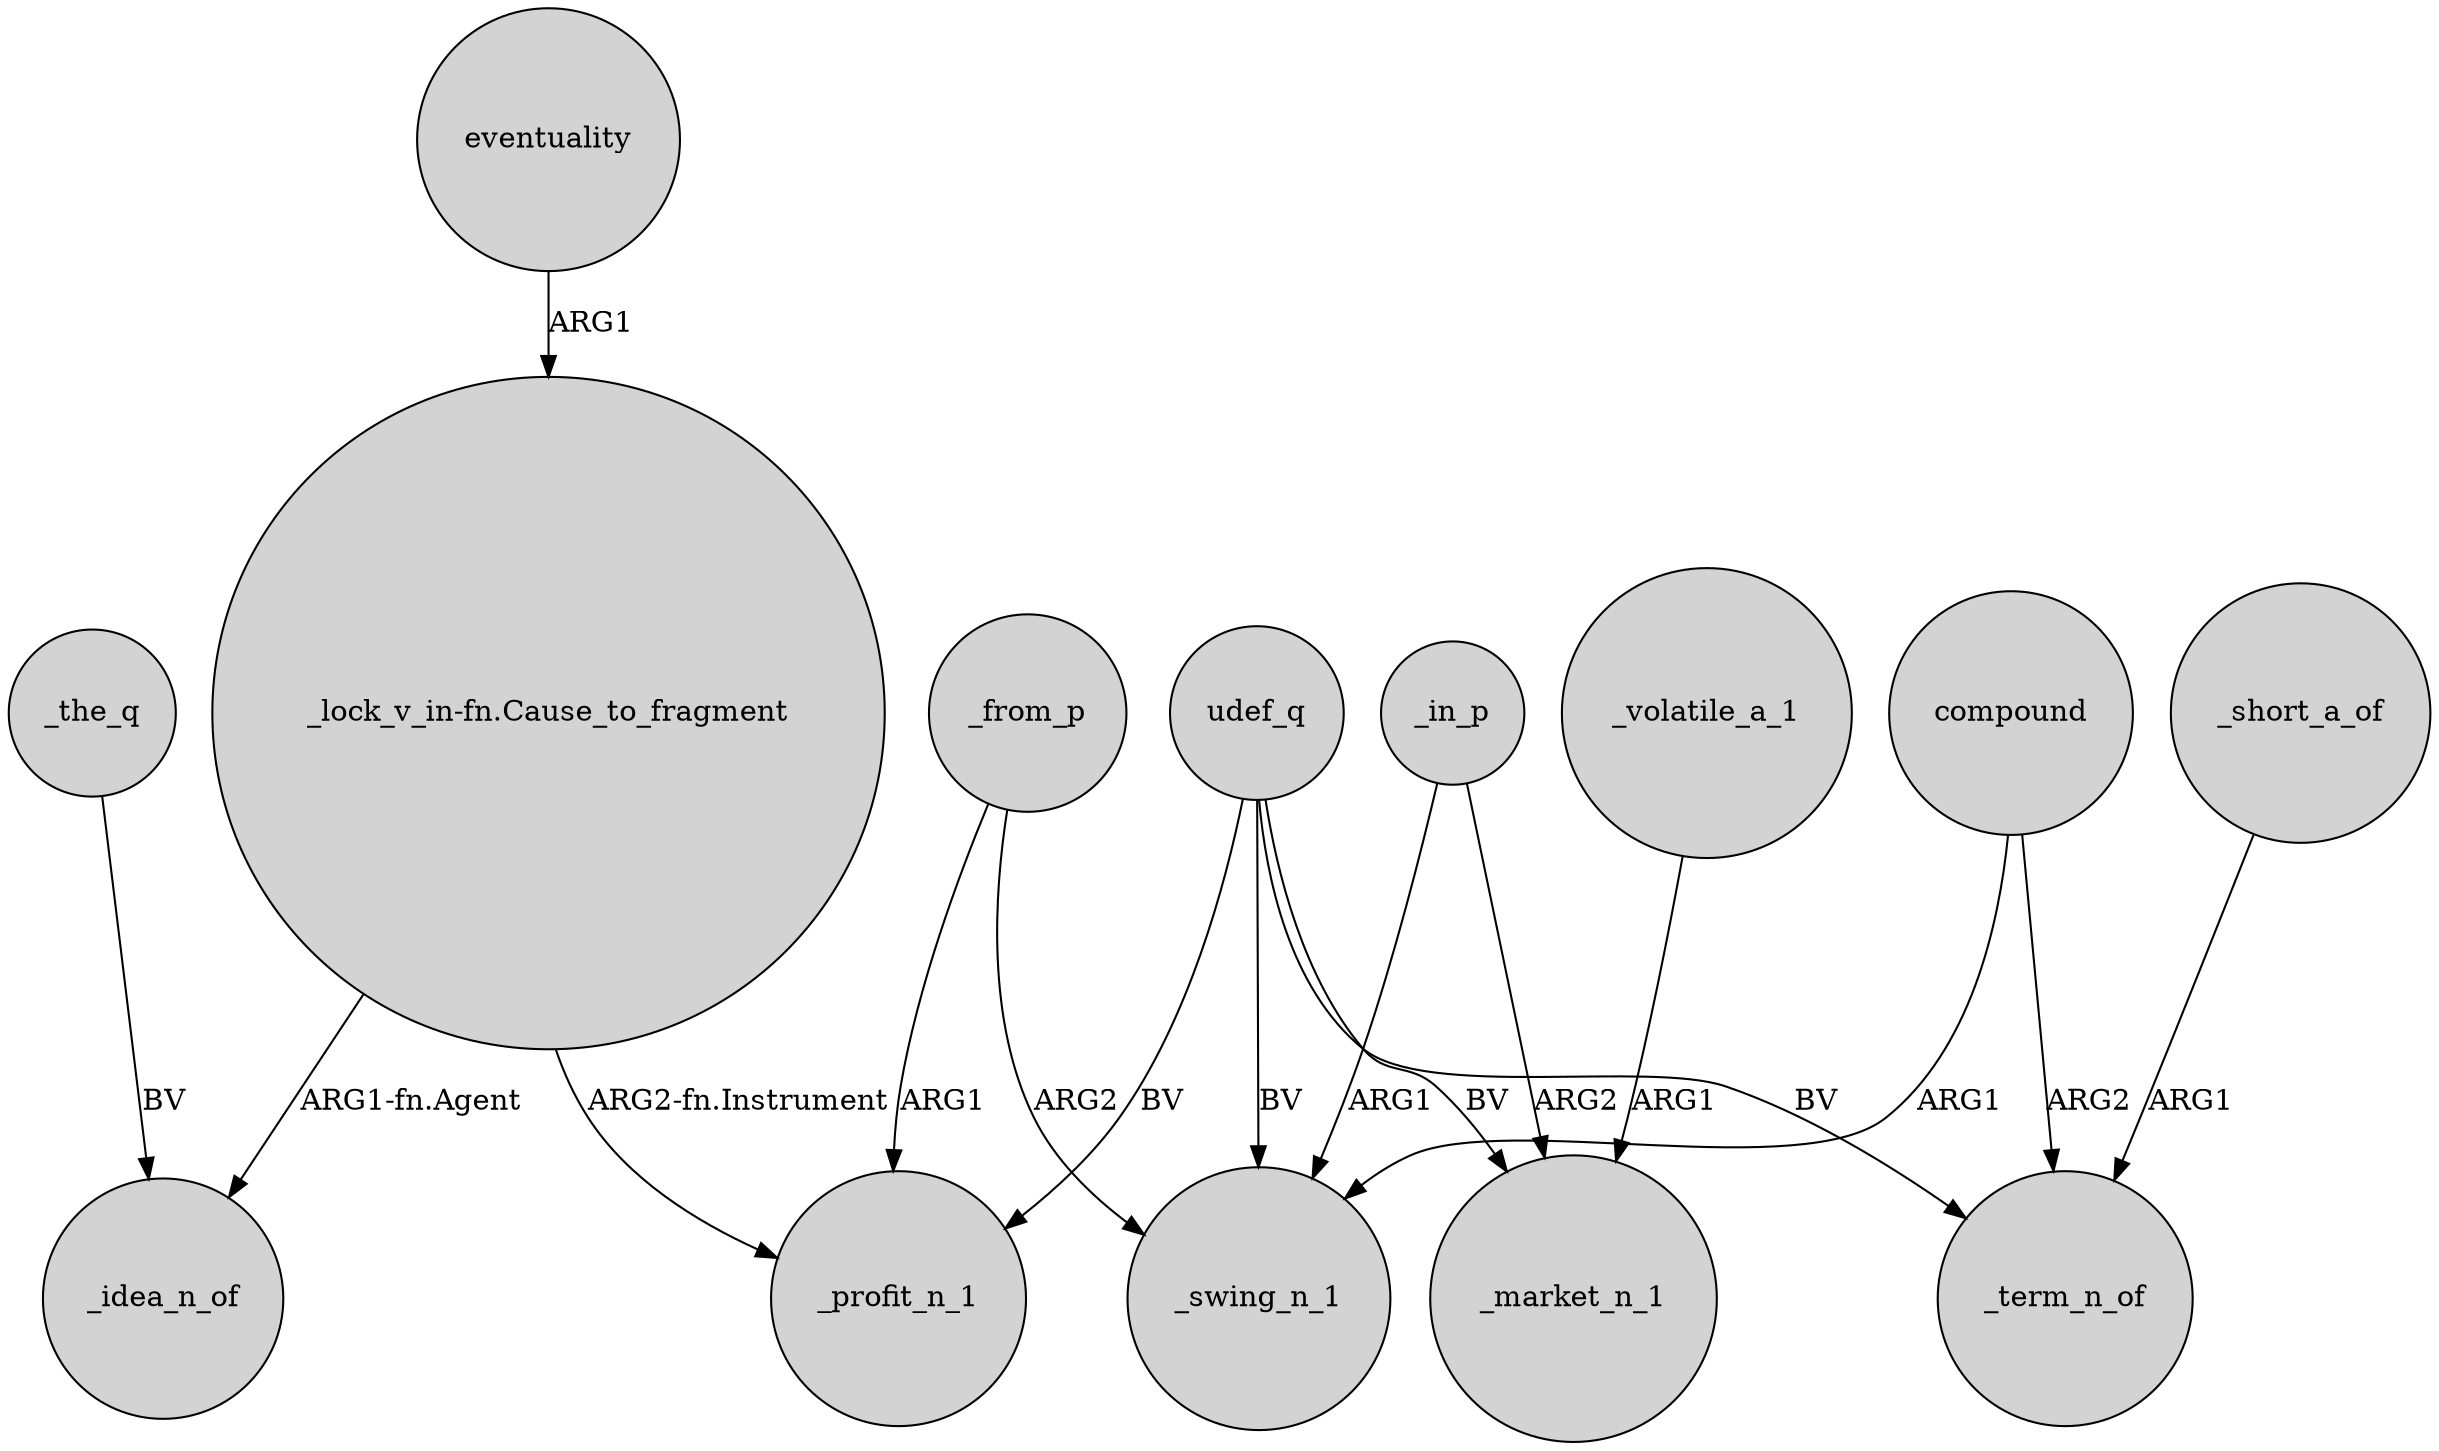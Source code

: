 digraph {
	node [shape=circle style=filled]
	udef_q -> _profit_n_1 [label=BV]
	udef_q -> _term_n_of [label=BV]
	udef_q -> _market_n_1 [label=BV]
	_volatile_a_1 -> _market_n_1 [label=ARG1]
	eventuality -> "_lock_v_in-fn.Cause_to_fragment" [label=ARG1]
	_from_p -> _swing_n_1 [label=ARG2]
	udef_q -> _swing_n_1 [label=BV]
	_in_p -> _swing_n_1 [label=ARG1]
	compound -> _term_n_of [label=ARG2]
	_the_q -> _idea_n_of [label=BV]
	"_lock_v_in-fn.Cause_to_fragment" -> _idea_n_of [label="ARG1-fn.Agent"]
	"_lock_v_in-fn.Cause_to_fragment" -> _profit_n_1 [label="ARG2-fn.Instrument"]
	_short_a_of -> _term_n_of [label=ARG1]
	_from_p -> _profit_n_1 [label=ARG1]
	compound -> _swing_n_1 [label=ARG1]
	_in_p -> _market_n_1 [label=ARG2]
}
